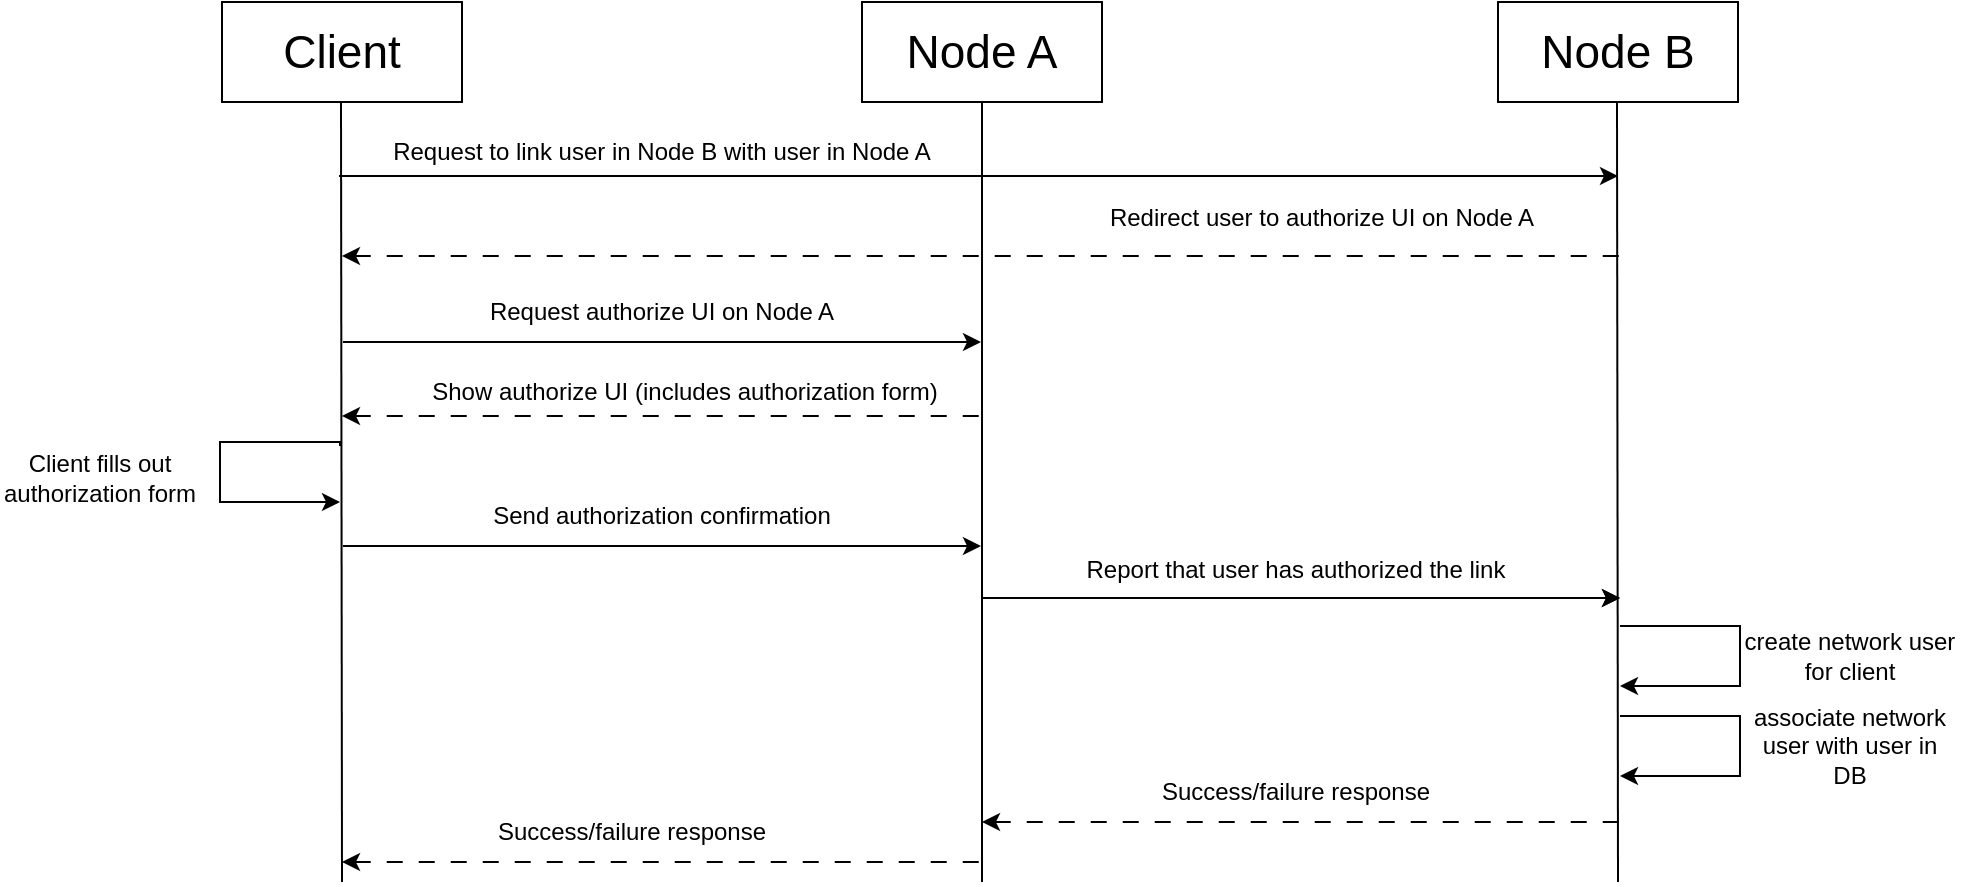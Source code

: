 <mxfile version="28.2.8">
  <diagram name="Page-1" id="vXwJi5IaK_bo07NP_8tZ">
    <mxGraphModel dx="2095" dy="806" grid="1" gridSize="10" guides="1" tooltips="1" connect="1" arrows="1" fold="1" page="1" pageScale="1" pageWidth="850" pageHeight="1100" math="0" shadow="0">
      <root>
        <mxCell id="0" />
        <mxCell id="1" parent="0" />
        <mxCell id="YNw-YvU1gMexjjcg9Ci4-23" style="edgeStyle=orthogonalEdgeStyle;rounded=0;orthogonalLoop=1;jettySize=auto;html=1;" edge="1" parent="1">
          <mxGeometry relative="1" as="geometry">
            <mxPoint x="98.5" y="127" as="sourcePoint" />
            <mxPoint x="738" y="127" as="targetPoint" />
          </mxGeometry>
        </mxCell>
        <mxCell id="YNw-YvU1gMexjjcg9Ci4-24" value="&lt;font style=&quot;font-size: 23px;&quot;&gt;Node A&lt;/font&gt;" style="rounded=0;whiteSpace=wrap;html=1;" vertex="1" parent="1">
          <mxGeometry x="360" y="40" width="120" height="50" as="geometry" />
        </mxCell>
        <mxCell id="YNw-YvU1gMexjjcg9Ci4-25" value="&lt;font style=&quot;font-size: 23px;&quot;&gt;Node B&lt;/font&gt;" style="rounded=0;whiteSpace=wrap;html=1;" vertex="1" parent="1">
          <mxGeometry x="678" y="40" width="120" height="50" as="geometry" />
        </mxCell>
        <mxCell id="YNw-YvU1gMexjjcg9Ci4-26" style="edgeStyle=orthogonalEdgeStyle;rounded=0;orthogonalLoop=1;jettySize=auto;html=1;entryX=0;entryY=0.75;entryDx=0;entryDy=0;dashed=1;dashPattern=8 8;endArrow=none;endFill=0;startArrow=classic;startFill=1;" edge="1" parent="1">
          <mxGeometry relative="1" as="geometry">
            <mxPoint x="100" y="167" as="sourcePoint" />
            <mxPoint x="745" y="167" as="targetPoint" />
          </mxGeometry>
        </mxCell>
        <mxCell id="YNw-YvU1gMexjjcg9Ci4-27" style="edgeStyle=orthogonalEdgeStyle;rounded=0;orthogonalLoop=1;jettySize=auto;html=1;startArrow=classic;startFill=1;endArrow=none;endFill=0;" edge="1" parent="1">
          <mxGeometry relative="1" as="geometry">
            <mxPoint x="739" y="338" as="sourcePoint" />
            <mxPoint x="420" y="338" as="targetPoint" />
          </mxGeometry>
        </mxCell>
        <mxCell id="YNw-YvU1gMexjjcg9Ci4-28" value="" style="endArrow=none;html=1;rounded=0;entryX=0.5;entryY=1;entryDx=0;entryDy=0;" edge="1" parent="1" target="YNw-YvU1gMexjjcg9Ci4-24">
          <mxGeometry width="50" height="50" relative="1" as="geometry">
            <mxPoint x="420" y="480" as="sourcePoint" />
            <mxPoint x="650" y="400" as="targetPoint" />
          </mxGeometry>
        </mxCell>
        <mxCell id="YNw-YvU1gMexjjcg9Ci4-29" value="" style="endArrow=none;html=1;rounded=0;entryX=0.5;entryY=1;entryDx=0;entryDy=0;" edge="1" parent="1">
          <mxGeometry width="50" height="50" relative="1" as="geometry">
            <mxPoint x="738" y="480" as="sourcePoint" />
            <mxPoint x="737.5" y="90" as="targetPoint" />
          </mxGeometry>
        </mxCell>
        <mxCell id="YNw-YvU1gMexjjcg9Ci4-30" style="edgeStyle=orthogonalEdgeStyle;rounded=0;orthogonalLoop=1;jettySize=auto;html=1;" edge="1" parent="1">
          <mxGeometry relative="1" as="geometry">
            <mxPoint x="739" y="352" as="sourcePoint" />
            <mxPoint x="739" y="382" as="targetPoint" />
            <Array as="points">
              <mxPoint x="799" y="352" />
              <mxPoint x="799" y="382" />
            </Array>
          </mxGeometry>
        </mxCell>
        <mxCell id="YNw-YvU1gMexjjcg9Ci4-31" value="create network user for client" style="text;html=1;whiteSpace=wrap;strokeColor=none;fillColor=none;align=center;verticalAlign=middle;rounded=0;" vertex="1" parent="1">
          <mxGeometry x="798" y="352" width="112" height="30" as="geometry" />
        </mxCell>
        <mxCell id="YNw-YvU1gMexjjcg9Ci4-32" style="edgeStyle=orthogonalEdgeStyle;rounded=0;orthogonalLoop=1;jettySize=auto;html=1;" edge="1" parent="1">
          <mxGeometry relative="1" as="geometry">
            <mxPoint x="739" y="397" as="sourcePoint" />
            <mxPoint x="739" y="427" as="targetPoint" />
            <Array as="points">
              <mxPoint x="799" y="397" />
              <mxPoint x="799" y="427" />
            </Array>
          </mxGeometry>
        </mxCell>
        <mxCell id="YNw-YvU1gMexjjcg9Ci4-33" value="associate network user with user in DB" style="text;html=1;whiteSpace=wrap;strokeColor=none;fillColor=none;align=center;verticalAlign=middle;rounded=0;" vertex="1" parent="1">
          <mxGeometry x="804" y="397" width="100" height="30" as="geometry" />
        </mxCell>
        <mxCell id="YNw-YvU1gMexjjcg9Ci4-34" value="&lt;font style=&quot;font-size: 23px;&quot;&gt;Client&lt;/font&gt;" style="rounded=0;whiteSpace=wrap;html=1;" vertex="1" parent="1">
          <mxGeometry x="40" y="40" width="120" height="50" as="geometry" />
        </mxCell>
        <mxCell id="YNw-YvU1gMexjjcg9Ci4-35" value="Request to link user in Node B with user in Node A" style="text;html=1;whiteSpace=wrap;strokeColor=none;fillColor=none;align=center;verticalAlign=middle;rounded=0;" vertex="1" parent="1">
          <mxGeometry x="120" y="100" width="280" height="30" as="geometry" />
        </mxCell>
        <mxCell id="YNw-YvU1gMexjjcg9Ci4-36" value="Report that user has authorized the link" style="text;html=1;whiteSpace=wrap;strokeColor=none;fillColor=none;align=center;verticalAlign=middle;rounded=0;" vertex="1" parent="1">
          <mxGeometry x="438" y="309" width="278" height="30" as="geometry" />
        </mxCell>
        <mxCell id="YNw-YvU1gMexjjcg9Ci4-37" value="Redirect user to authorize UI on Node A" style="text;html=1;whiteSpace=wrap;strokeColor=none;fillColor=none;align=center;verticalAlign=middle;rounded=0;" vertex="1" parent="1">
          <mxGeometry x="480" y="133" width="220" height="30" as="geometry" />
        </mxCell>
        <mxCell id="YNw-YvU1gMexjjcg9Ci4-38" style="edgeStyle=orthogonalEdgeStyle;rounded=0;orthogonalLoop=1;jettySize=auto;html=1;entryX=0;entryY=0.75;entryDx=0;entryDy=0;dashed=1;dashPattern=8 8;endArrow=none;endFill=0;startArrow=classic;startFill=1;" edge="1" parent="1">
          <mxGeometry relative="1" as="geometry">
            <mxPoint x="100" y="247" as="sourcePoint" />
            <mxPoint x="425" y="247" as="targetPoint" />
          </mxGeometry>
        </mxCell>
        <mxCell id="YNw-YvU1gMexjjcg9Ci4-39" value="Show authorize UI (includes authorization form)" style="text;html=1;whiteSpace=wrap;strokeColor=none;fillColor=none;align=center;verticalAlign=middle;rounded=0;" vertex="1" parent="1">
          <mxGeometry x="130" y="220" width="283" height="30" as="geometry" />
        </mxCell>
        <mxCell id="YNw-YvU1gMexjjcg9Ci4-40" value="" style="endArrow=none;html=1;rounded=0;entryX=0.5;entryY=1;entryDx=0;entryDy=0;" edge="1" parent="1">
          <mxGeometry width="50" height="50" relative="1" as="geometry">
            <mxPoint x="100" y="480" as="sourcePoint" />
            <mxPoint x="99.5" y="90" as="targetPoint" />
          </mxGeometry>
        </mxCell>
        <mxCell id="YNw-YvU1gMexjjcg9Ci4-42" style="edgeStyle=orthogonalEdgeStyle;rounded=0;orthogonalLoop=1;jettySize=auto;html=1;startArrow=classic;startFill=1;endArrow=none;endFill=0;" edge="1" parent="1">
          <mxGeometry relative="1" as="geometry">
            <mxPoint x="739" y="338" as="sourcePoint" />
            <mxPoint x="420" y="338" as="targetPoint" />
          </mxGeometry>
        </mxCell>
        <mxCell id="YNw-YvU1gMexjjcg9Ci4-43" style="edgeStyle=orthogonalEdgeStyle;rounded=0;orthogonalLoop=1;jettySize=auto;html=1;startArrow=classic;startFill=1;endArrow=none;endFill=0;" edge="1" parent="1">
          <mxGeometry relative="1" as="geometry">
            <mxPoint x="419.5" y="210" as="sourcePoint" />
            <mxPoint x="100.5" y="210" as="targetPoint" />
          </mxGeometry>
        </mxCell>
        <mxCell id="YNw-YvU1gMexjjcg9Ci4-44" value="Request authorize UI on Node A" style="text;html=1;whiteSpace=wrap;strokeColor=none;fillColor=none;align=center;verticalAlign=middle;rounded=0;" vertex="1" parent="1">
          <mxGeometry x="170" y="180" width="180" height="30" as="geometry" />
        </mxCell>
        <mxCell id="YNw-YvU1gMexjjcg9Ci4-45" style="edgeStyle=orthogonalEdgeStyle;rounded=0;orthogonalLoop=1;jettySize=auto;html=1;" edge="1" parent="1">
          <mxGeometry relative="1" as="geometry">
            <mxPoint x="99" y="262" as="sourcePoint" />
            <mxPoint x="99" y="290" as="targetPoint" />
            <Array as="points">
              <mxPoint x="99" y="260" />
              <mxPoint x="39" y="260" />
              <mxPoint x="39" y="290" />
            </Array>
          </mxGeometry>
        </mxCell>
        <mxCell id="YNw-YvU1gMexjjcg9Ci4-46" value="Client fills out authorization form" style="text;html=1;whiteSpace=wrap;strokeColor=none;fillColor=none;align=center;verticalAlign=middle;rounded=0;" vertex="1" parent="1">
          <mxGeometry x="-71" y="263" width="100" height="30" as="geometry" />
        </mxCell>
        <mxCell id="YNw-YvU1gMexjjcg9Ci4-47" style="edgeStyle=orthogonalEdgeStyle;rounded=0;orthogonalLoop=1;jettySize=auto;html=1;startArrow=classic;startFill=1;endArrow=none;endFill=0;" edge="1" parent="1">
          <mxGeometry relative="1" as="geometry">
            <mxPoint x="419.5" y="312" as="sourcePoint" />
            <mxPoint x="100.5" y="312" as="targetPoint" />
          </mxGeometry>
        </mxCell>
        <mxCell id="YNw-YvU1gMexjjcg9Ci4-48" value="Send authorization confirmation" style="text;html=1;whiteSpace=wrap;strokeColor=none;fillColor=none;align=center;verticalAlign=middle;rounded=0;" vertex="1" parent="1">
          <mxGeometry x="170" y="282" width="180" height="30" as="geometry" />
        </mxCell>
        <mxCell id="YNw-YvU1gMexjjcg9Ci4-49" style="edgeStyle=orthogonalEdgeStyle;rounded=0;orthogonalLoop=1;jettySize=auto;html=1;entryX=0;entryY=0.75;entryDx=0;entryDy=0;dashed=1;dashPattern=8 8;endArrow=none;endFill=0;startArrow=classic;startFill=1;" edge="1" parent="1">
          <mxGeometry relative="1" as="geometry">
            <mxPoint x="420" y="450" as="sourcePoint" />
            <mxPoint x="745" y="450" as="targetPoint" />
          </mxGeometry>
        </mxCell>
        <mxCell id="YNw-YvU1gMexjjcg9Ci4-50" style="edgeStyle=orthogonalEdgeStyle;rounded=0;orthogonalLoop=1;jettySize=auto;html=1;entryX=0;entryY=0.75;entryDx=0;entryDy=0;dashed=1;dashPattern=8 8;endArrow=none;endFill=0;startArrow=classic;startFill=1;" edge="1" parent="1">
          <mxGeometry relative="1" as="geometry">
            <mxPoint x="100" y="470" as="sourcePoint" />
            <mxPoint x="425" y="470" as="targetPoint" />
          </mxGeometry>
        </mxCell>
        <mxCell id="YNw-YvU1gMexjjcg9Ci4-51" value="Success/failure response" style="text;html=1;whiteSpace=wrap;strokeColor=none;fillColor=none;align=center;verticalAlign=middle;rounded=0;" vertex="1" parent="1">
          <mxGeometry x="502" y="420" width="150" height="30" as="geometry" />
        </mxCell>
        <mxCell id="YNw-YvU1gMexjjcg9Ci4-52" value="Success/failure response" style="text;html=1;whiteSpace=wrap;strokeColor=none;fillColor=none;align=center;verticalAlign=middle;rounded=0;" vertex="1" parent="1">
          <mxGeometry x="170" y="440" width="150" height="30" as="geometry" />
        </mxCell>
      </root>
    </mxGraphModel>
  </diagram>
</mxfile>
